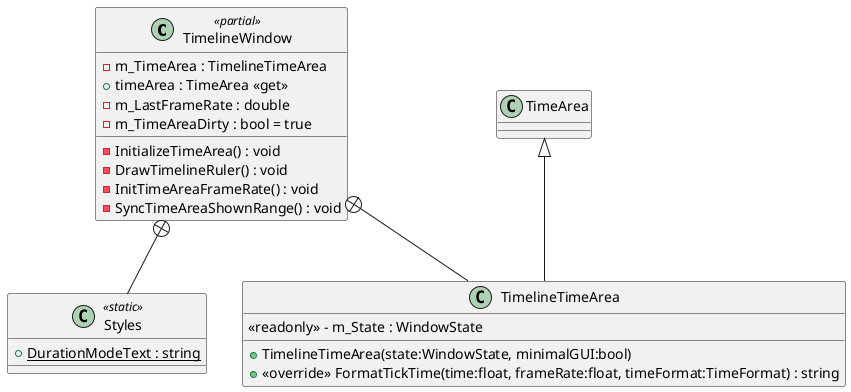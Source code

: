 @startuml
class TimelineWindow <<partial>> {
    - m_TimeArea : TimelineTimeArea
    + timeArea : TimeArea <<get>>
    - m_LastFrameRate : double
    - m_TimeAreaDirty : bool = true
    - InitializeTimeArea() : void
    - DrawTimelineRuler() : void
    - InitTimeAreaFrameRate() : void
    - SyncTimeAreaShownRange() : void
}
class Styles <<static>> {
    + {static} DurationModeText : string
}
class TimelineTimeArea {
    <<readonly>> - m_State : WindowState
    + TimelineTimeArea(state:WindowState, minimalGUI:bool)
    + <<override>> FormatTickTime(time:float, frameRate:float, timeFormat:TimeFormat) : string
}
TimelineWindow +-- Styles
TimelineWindow +-- TimelineTimeArea
TimeArea <|-- TimelineTimeArea
@enduml
